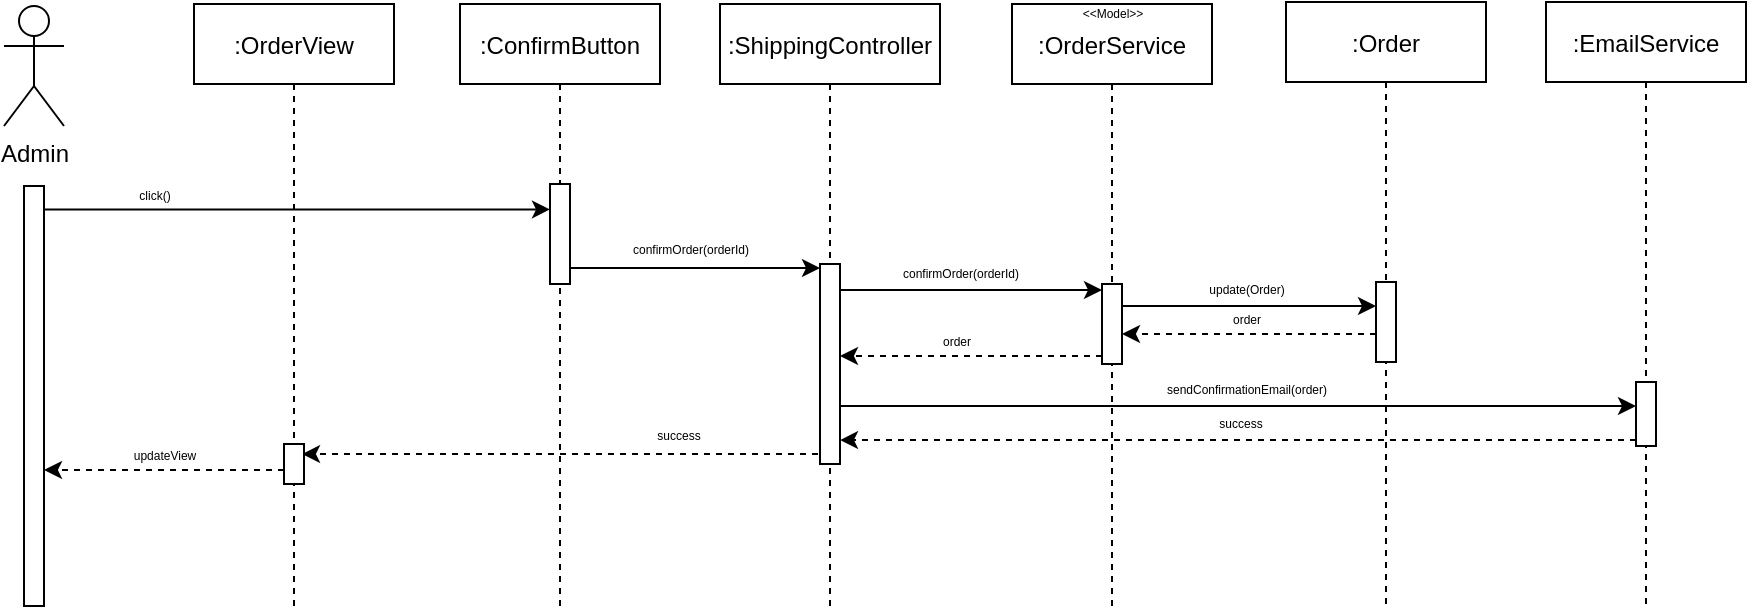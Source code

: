 <mxfile version="15.8.7" type="device"><diagram id="hY5JH-sh4DAsOK4UyHqe" name="Confirm"><mxGraphModel dx="541" dy="347" grid="1" gridSize="10" guides="1" tooltips="1" connect="1" arrows="1" fold="1" page="1" pageScale="1" pageWidth="827" pageHeight="1169" math="0" shadow="0"><root><mxCell id="0"/><mxCell id="1" parent="0"/><mxCell id="6uuO1mts7LhGna2cGYTw-1" value=":ConfirmButton" style="shape=umlLifeline;perimeter=lifelinePerimeter;container=1;collapsible=0;recursiveResize=0;rounded=0;shadow=0;strokeWidth=1;" vertex="1" parent="1"><mxGeometry x="267" y="99" width="100" height="301" as="geometry"/></mxCell><mxCell id="6uuO1mts7LhGna2cGYTw-2" value="" style="points=[];perimeter=orthogonalPerimeter;rounded=0;shadow=0;strokeWidth=1;" vertex="1" parent="6uuO1mts7LhGna2cGYTw-1"><mxGeometry x="45" y="90" width="10" height="50" as="geometry"/></mxCell><mxCell id="6uuO1mts7LhGna2cGYTw-3" value="Admin" style="shape=umlActor;verticalLabelPosition=bottom;verticalAlign=top;html=1;outlineConnect=0;" vertex="1" parent="1"><mxGeometry x="39" y="100" width="30" height="60" as="geometry"/></mxCell><mxCell id="6uuO1mts7LhGna2cGYTw-5" value="" style="points=[];perimeter=orthogonalPerimeter;rounded=0;shadow=0;strokeWidth=1;" vertex="1" parent="1"><mxGeometry x="49" y="190" width="10" height="210" as="geometry"/></mxCell><mxCell id="6uuO1mts7LhGna2cGYTw-6" value=":ShippingController" style="shape=umlLifeline;perimeter=lifelinePerimeter;container=1;collapsible=0;recursiveResize=0;rounded=0;shadow=0;strokeWidth=1;" vertex="1" parent="1"><mxGeometry x="397" y="99" width="110" height="301" as="geometry"/></mxCell><mxCell id="6uuO1mts7LhGna2cGYTw-7" value="" style="points=[];perimeter=orthogonalPerimeter;rounded=0;shadow=0;strokeWidth=1;" vertex="1" parent="6uuO1mts7LhGna2cGYTw-6"><mxGeometry x="50" y="130" width="10" height="100" as="geometry"/></mxCell><mxCell id="6uuO1mts7LhGna2cGYTw-8" value=":OrderService" style="shape=umlLifeline;perimeter=lifelinePerimeter;container=1;collapsible=0;recursiveResize=0;rounded=0;shadow=0;strokeWidth=1;" vertex="1" parent="1"><mxGeometry x="543" y="99" width="100" height="301" as="geometry"/></mxCell><mxCell id="6uuO1mts7LhGna2cGYTw-9" value="" style="points=[];perimeter=orthogonalPerimeter;rounded=0;shadow=0;strokeWidth=1;" vertex="1" parent="6uuO1mts7LhGna2cGYTw-8"><mxGeometry x="45" y="140" width="10" height="40" as="geometry"/></mxCell><mxCell id="6uuO1mts7LhGna2cGYTw-10" value="&amp;lt;&amp;lt;Model&amp;gt;&amp;gt;" style="text;html=1;align=center;verticalAlign=middle;resizable=0;points=[];autosize=1;strokeColor=none;fillColor=none;fontSize=6;" vertex="1" parent="6uuO1mts7LhGna2cGYTw-8"><mxGeometry x="25" width="50" height="10" as="geometry"/></mxCell><mxCell id="6uuO1mts7LhGna2cGYTw-11" style="edgeStyle=orthogonalEdgeStyle;rounded=0;orthogonalLoop=1;jettySize=auto;html=1;" edge="1" parent="1"><mxGeometry relative="1" as="geometry"><mxPoint x="447.0" y="231" as="targetPoint"/><Array as="points"><mxPoint x="447" y="231"/></Array><mxPoint x="322.0" y="231" as="sourcePoint"/></mxGeometry></mxCell><mxCell id="6uuO1mts7LhGna2cGYTw-12" value="confirmOrder(orderId)" style="text;html=1;align=center;verticalAlign=middle;resizable=0;points=[];autosize=1;strokeColor=none;fillColor=none;fontSize=6;" vertex="1" parent="1"><mxGeometry x="347" y="217" width="70" height="10" as="geometry"/></mxCell><mxCell id="6uuO1mts7LhGna2cGYTw-14" value="confirmOrder(orderId)" style="text;html=1;align=center;verticalAlign=middle;resizable=0;points=[];autosize=1;strokeColor=none;fillColor=none;fontSize=6;" vertex="1" parent="1"><mxGeometry x="482" y="229" width="70" height="10" as="geometry"/></mxCell><mxCell id="6uuO1mts7LhGna2cGYTw-15" style="edgeStyle=orthogonalEdgeStyle;rounded=0;orthogonalLoop=1;jettySize=auto;html=1;" edge="1" parent="1" target="6uuO1mts7LhGna2cGYTw-9"><mxGeometry relative="1" as="geometry"><mxPoint x="577.0" y="242" as="targetPoint"/><Array as="points"><mxPoint x="457" y="242"/></Array><mxPoint x="457.0" y="244.029" as="sourcePoint"/></mxGeometry></mxCell><mxCell id="6uuO1mts7LhGna2cGYTw-16" style="edgeStyle=orthogonalEdgeStyle;rounded=0;orthogonalLoop=1;jettySize=auto;html=1;dashed=1;" edge="1" parent="1" source="6uuO1mts7LhGna2cGYTw-9"><mxGeometry relative="1" as="geometry"><mxPoint x="577.0" y="275" as="sourcePoint"/><mxPoint x="457.0" y="275" as="targetPoint"/><Array as="points"><mxPoint x="559" y="275"/><mxPoint x="559" y="275"/></Array></mxGeometry></mxCell><mxCell id="6uuO1mts7LhGna2cGYTw-17" value="order" style="text;html=1;align=center;verticalAlign=middle;resizable=0;points=[];autosize=1;strokeColor=none;fillColor=none;fontSize=6;" vertex="1" parent="1"><mxGeometry x="500" y="263" width="30" height="10" as="geometry"/></mxCell><mxCell id="6uuO1mts7LhGna2cGYTw-20" value="success" style="text;html=1;align=center;verticalAlign=middle;resizable=0;points=[];autosize=1;strokeColor=none;fillColor=none;fontSize=6;" vertex="1" parent="1"><mxGeometry x="356" y="310" width="40" height="10" as="geometry"/></mxCell><mxCell id="6uuO1mts7LhGna2cGYTw-21" style="edgeStyle=orthogonalEdgeStyle;rounded=0;orthogonalLoop=1;jettySize=auto;html=1;dashed=1;" edge="1" parent="1"><mxGeometry relative="1" as="geometry"><mxPoint x="446" y="324.029" as="sourcePoint"/><mxPoint x="188" y="324.029" as="targetPoint"/><Array as="points"><mxPoint x="249" y="324"/><mxPoint x="249" y="324"/></Array></mxGeometry></mxCell><mxCell id="6uuO1mts7LhGna2cGYTw-22" value=":OrderView" style="shape=umlLifeline;perimeter=lifelinePerimeter;container=1;collapsible=0;recursiveResize=0;rounded=0;shadow=0;strokeWidth=1;" vertex="1" parent="1"><mxGeometry x="134" y="99" width="100" height="301" as="geometry"/></mxCell><mxCell id="6uuO1mts7LhGna2cGYTw-23" value="" style="points=[];perimeter=orthogonalPerimeter;rounded=0;shadow=0;strokeWidth=1;" vertex="1" parent="6uuO1mts7LhGna2cGYTw-22"><mxGeometry x="45" y="220" width="10" height="20" as="geometry"/></mxCell><mxCell id="6uuO1mts7LhGna2cGYTw-19" style="edgeStyle=orthogonalEdgeStyle;rounded=0;orthogonalLoop=1;jettySize=auto;html=1;" edge="1" parent="6uuO1mts7LhGna2cGYTw-22"><mxGeometry relative="1" as="geometry"><mxPoint x="-75" y="102.72" as="sourcePoint"/><mxPoint x="178" y="102.72" as="targetPoint"/><Array as="points"><mxPoint x="-75" y="102.72"/></Array></mxGeometry></mxCell><mxCell id="6uuO1mts7LhGna2cGYTw-18" value="click()" style="text;html=1;align=center;verticalAlign=middle;resizable=0;points=[];autosize=1;strokeColor=none;fillColor=none;fontSize=6;" vertex="1" parent="6uuO1mts7LhGna2cGYTw-22"><mxGeometry x="-35" y="91" width="30" height="10" as="geometry"/></mxCell><mxCell id="6uuO1mts7LhGna2cGYTw-24" value=":Order" style="shape=umlLifeline;perimeter=lifelinePerimeter;container=1;collapsible=0;recursiveResize=0;rounded=0;shadow=0;strokeWidth=1;" vertex="1" parent="1"><mxGeometry x="680" y="98" width="100" height="302" as="geometry"/></mxCell><mxCell id="6uuO1mts7LhGna2cGYTw-25" value="" style="points=[];perimeter=orthogonalPerimeter;rounded=0;shadow=0;strokeWidth=1;" vertex="1" parent="6uuO1mts7LhGna2cGYTw-24"><mxGeometry x="45" y="140" width="10" height="40" as="geometry"/></mxCell><mxCell id="6uuO1mts7LhGna2cGYTw-26" style="edgeStyle=orthogonalEdgeStyle;rounded=0;orthogonalLoop=1;jettySize=auto;html=1;fontSize=6;" edge="1" parent="1" source="6uuO1mts7LhGna2cGYTw-9" target="6uuO1mts7LhGna2cGYTw-25"><mxGeometry relative="1" as="geometry"><Array as="points"><mxPoint x="662" y="250"/><mxPoint x="662" y="250"/></Array></mxGeometry></mxCell><mxCell id="6uuO1mts7LhGna2cGYTw-27" value="update(Order)" style="text;html=1;align=center;verticalAlign=middle;resizable=0;points=[];autosize=1;strokeColor=none;fillColor=none;fontSize=6;" vertex="1" parent="1"><mxGeometry x="635" y="237" width="50" height="10" as="geometry"/></mxCell><mxCell id="6uuO1mts7LhGna2cGYTw-28" style="edgeStyle=orthogonalEdgeStyle;rounded=0;orthogonalLoop=1;jettySize=auto;html=1;dashed=1;" edge="1" parent="1"><mxGeometry relative="1" as="geometry"><mxPoint x="725" y="264" as="sourcePoint"/><mxPoint x="598" y="264" as="targetPoint"/><Array as="points"><mxPoint x="725" y="264"/></Array></mxGeometry></mxCell><mxCell id="6uuO1mts7LhGna2cGYTw-29" value="order" style="text;html=1;align=center;verticalAlign=middle;resizable=0;points=[];autosize=1;strokeColor=none;fillColor=none;fontSize=6;" vertex="1" parent="1"><mxGeometry x="644.5" y="252.43" width="30" height="10" as="geometry"/></mxCell><mxCell id="6uuO1mts7LhGna2cGYTw-30" style="edgeStyle=orthogonalEdgeStyle;rounded=0;orthogonalLoop=1;jettySize=auto;html=1;fontSize=6;dashed=1;" edge="1" parent="1"><mxGeometry relative="1" as="geometry"><Array as="points"><mxPoint x="90" y="332"/><mxPoint x="90" y="332"/></Array><mxPoint x="179" y="332" as="sourcePoint"/><mxPoint x="59" y="332" as="targetPoint"/></mxGeometry></mxCell><mxCell id="6uuO1mts7LhGna2cGYTw-31" value="updateView" style="text;html=1;align=center;verticalAlign=middle;resizable=0;points=[];autosize=1;strokeColor=none;fillColor=none;fontSize=6;" vertex="1" parent="1"><mxGeometry x="94" y="320" width="50" height="10" as="geometry"/></mxCell><mxCell id="6uuO1mts7LhGna2cGYTw-32" value=":EmailService" style="shape=umlLifeline;perimeter=lifelinePerimeter;container=1;collapsible=0;recursiveResize=0;rounded=0;shadow=0;strokeWidth=1;" vertex="1" parent="1"><mxGeometry x="810" y="98" width="100" height="301" as="geometry"/></mxCell><mxCell id="6uuO1mts7LhGna2cGYTw-33" value="" style="points=[];perimeter=orthogonalPerimeter;rounded=0;shadow=0;strokeWidth=1;" vertex="1" parent="6uuO1mts7LhGna2cGYTw-32"><mxGeometry x="45" y="190" width="10" height="32" as="geometry"/></mxCell><mxCell id="6uuO1mts7LhGna2cGYTw-35" style="edgeStyle=orthogonalEdgeStyle;rounded=0;orthogonalLoop=1;jettySize=auto;html=1;" edge="1" parent="1" source="6uuO1mts7LhGna2cGYTw-7" target="6uuO1mts7LhGna2cGYTw-33"><mxGeometry relative="1" as="geometry"><Array as="points"><mxPoint x="560" y="300"/><mxPoint x="560" y="300"/></Array></mxGeometry></mxCell><mxCell id="6uuO1mts7LhGna2cGYTw-36" value="sendConfirmationEmail(order)" style="text;html=1;align=center;verticalAlign=middle;resizable=0;points=[];autosize=1;strokeColor=none;fillColor=none;fontSize=6;" vertex="1" parent="1"><mxGeometry x="610" y="287" width="100" height="10" as="geometry"/></mxCell><mxCell id="6uuO1mts7LhGna2cGYTw-37" style="edgeStyle=orthogonalEdgeStyle;rounded=0;orthogonalLoop=1;jettySize=auto;html=1;fontSize=6;dashed=1;" edge="1" parent="1"><mxGeometry relative="1" as="geometry"><mxPoint x="855" y="317" as="sourcePoint"/><mxPoint x="457" y="317.029" as="targetPoint"/><Array as="points"><mxPoint x="760" y="317"/><mxPoint x="760" y="317"/></Array></mxGeometry></mxCell><mxCell id="6uuO1mts7LhGna2cGYTw-38" value="success" style="text;html=1;align=center;verticalAlign=middle;resizable=0;points=[];autosize=1;strokeColor=none;fillColor=none;fontSize=6;" vertex="1" parent="1"><mxGeometry x="636.5" y="304" width="40" height="10" as="geometry"/></mxCell></root></mxGraphModel></diagram></mxfile>